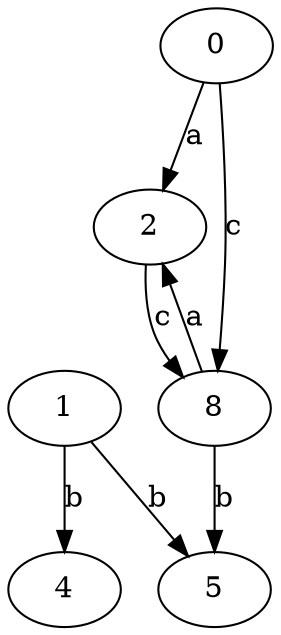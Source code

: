 strict digraph  {
2;
0;
4;
5;
1;
8;
2 -> 8  [label=c];
0 -> 2  [label=a];
0 -> 8  [label=c];
1 -> 4  [label=b];
1 -> 5  [label=b];
8 -> 2  [label=a];
8 -> 5  [label=b];
}
